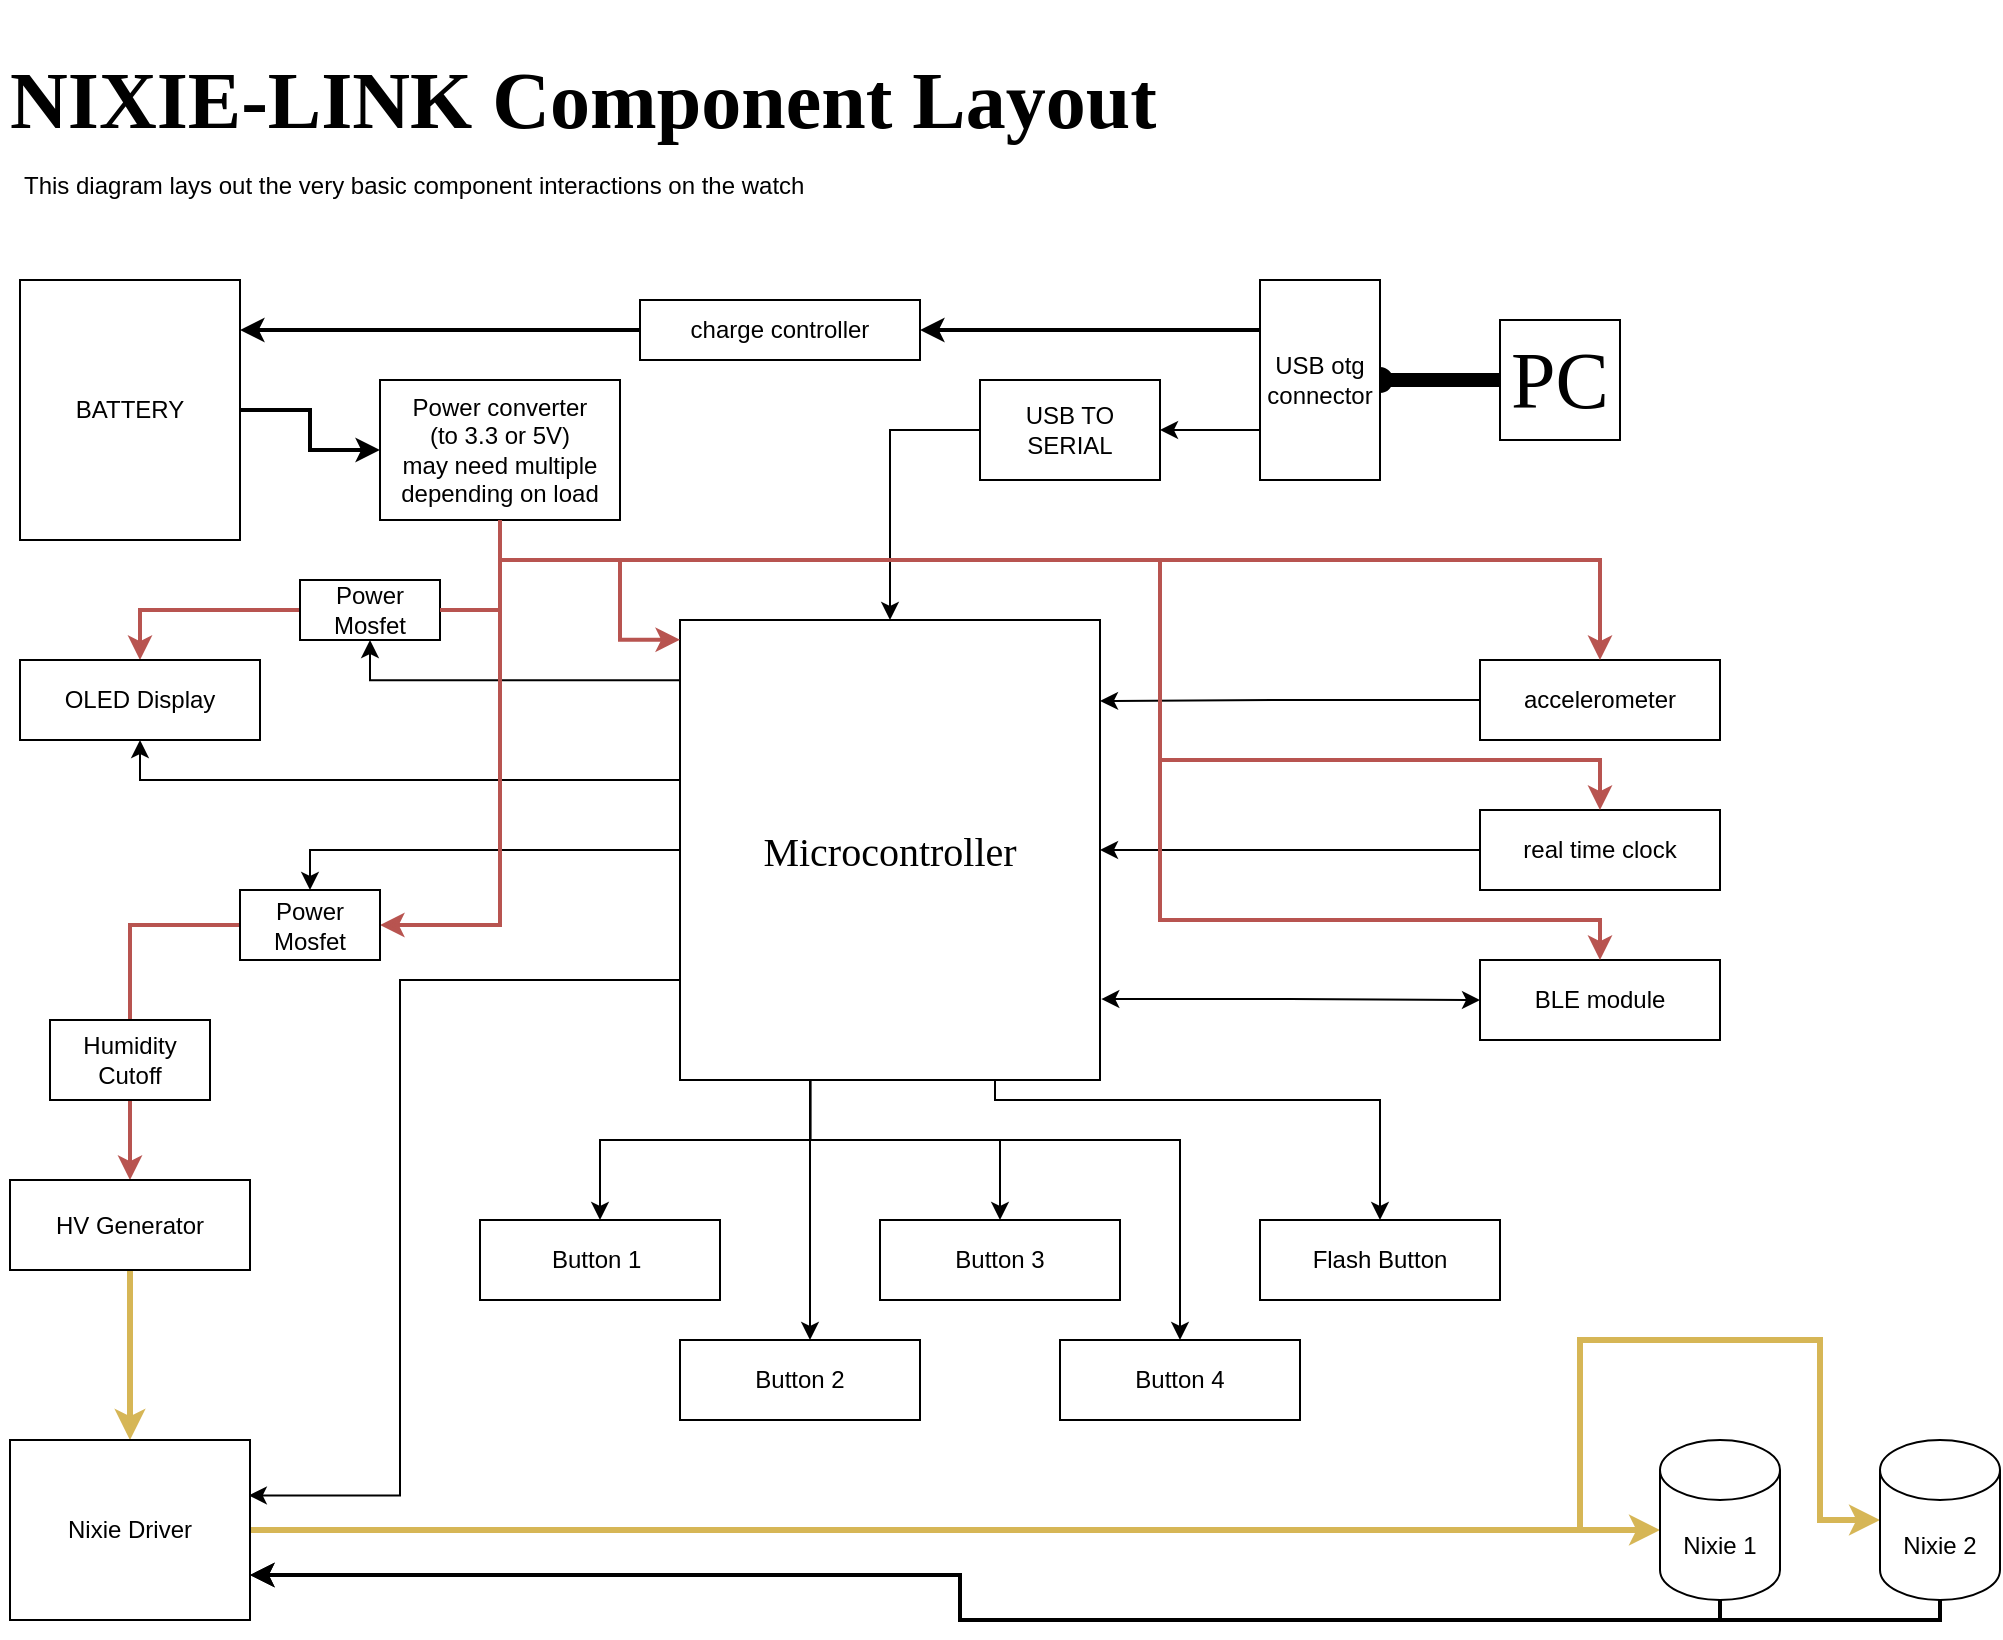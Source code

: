 <mxfile version="18.0.4" type="device"><diagram name="Page-1" id="42789a77-a242-8287-6e28-9cd8cfd52e62"><mxGraphModel dx="1185" dy="721" grid="1" gridSize="10" guides="1" tooltips="1" connect="1" arrows="1" fold="1" page="1" pageScale="1" pageWidth="1100" pageHeight="850" background="none" math="0" shadow="0"><root><mxCell id="0"/><mxCell id="1" parent="0"/><mxCell id="gAx1SZrgnEHqlZxqgFKj-1" value="&lt;h1 style=&quot;font-size: 40px;&quot;&gt;&lt;font&gt;NIXIE-LINK Component Layout&lt;/font&gt;&lt;/h1&gt;" style="text;html=1;strokeColor=none;fillColor=none;spacing=5;spacingTop=-20;whiteSpace=wrap;overflow=hidden;rounded=0;fontSize=40;fontFamily=Lucida Console;" parent="1" vertex="1"><mxGeometry x="10" y="10" width="760" height="80" as="geometry"/></mxCell><mxCell id="gAx1SZrgnEHqlZxqgFKj-21" style="edgeStyle=orthogonalEdgeStyle;rounded=0;orthogonalLoop=1;jettySize=auto;html=1;exitX=1.003;exitY=0.824;exitDx=0;exitDy=0;exitPerimeter=0;startArrow=classic;startFill=1;" parent="1" source="gAx1SZrgnEHqlZxqgFKj-2" target="gAx1SZrgnEHqlZxqgFKj-16" edge="1"><mxGeometry relative="1" as="geometry"/></mxCell><mxCell id="gAx1SZrgnEHqlZxqgFKj-37" style="edgeStyle=orthogonalEdgeStyle;rounded=0;orthogonalLoop=1;jettySize=auto;html=1;startArrow=none;startFill=0;strokeWidth=1;exitX=0.007;exitY=0.353;exitDx=0;exitDy=0;exitPerimeter=0;" parent="1" source="gAx1SZrgnEHqlZxqgFKj-2" target="gAx1SZrgnEHqlZxqgFKj-30" edge="1"><mxGeometry relative="1" as="geometry"><Array as="points"><mxPoint x="350" y="391"/><mxPoint x="350" y="390"/><mxPoint x="80" y="390"/></Array></mxGeometry></mxCell><mxCell id="gAx1SZrgnEHqlZxqgFKj-38" style="edgeStyle=orthogonalEdgeStyle;rounded=0;orthogonalLoop=1;jettySize=auto;html=1;entryX=0.5;entryY=1;entryDx=0;entryDy=0;startArrow=none;startFill=0;strokeWidth=1;exitX=0.001;exitY=0.131;exitDx=0;exitDy=0;exitPerimeter=0;" parent="1" source="gAx1SZrgnEHqlZxqgFKj-2" target="gAx1SZrgnEHqlZxqgFKj-32" edge="1"><mxGeometry relative="1" as="geometry"><Array as="points"><mxPoint x="195" y="340"/></Array></mxGeometry></mxCell><mxCell id="gAx1SZrgnEHqlZxqgFKj-53" style="edgeStyle=orthogonalEdgeStyle;rounded=0;orthogonalLoop=1;jettySize=auto;html=1;entryX=0.995;entryY=0.308;entryDx=0;entryDy=0;entryPerimeter=0;startArrow=none;startFill=0;strokeWidth=1;" parent="1" source="gAx1SZrgnEHqlZxqgFKj-2" target="gAx1SZrgnEHqlZxqgFKj-47" edge="1"><mxGeometry relative="1" as="geometry"><Array as="points"><mxPoint x="210" y="490"/><mxPoint x="210" y="748"/></Array></mxGeometry></mxCell><mxCell id="gAx1SZrgnEHqlZxqgFKj-57" style="edgeStyle=orthogonalEdgeStyle;rounded=0;orthogonalLoop=1;jettySize=auto;html=1;startArrow=none;startFill=0;strokeWidth=1;" parent="1" source="gAx1SZrgnEHqlZxqgFKj-2" target="gAx1SZrgnEHqlZxqgFKj-54" edge="1"><mxGeometry relative="1" as="geometry"><Array as="points"><mxPoint x="415" y="570"/><mxPoint x="310" y="570"/></Array></mxGeometry></mxCell><mxCell id="gAx1SZrgnEHqlZxqgFKj-58" style="edgeStyle=orthogonalEdgeStyle;rounded=0;orthogonalLoop=1;jettySize=auto;html=1;startArrow=none;startFill=0;strokeWidth=1;" parent="1" source="gAx1SZrgnEHqlZxqgFKj-2" target="gAx1SZrgnEHqlZxqgFKj-55" edge="1"><mxGeometry relative="1" as="geometry"><Array as="points"><mxPoint x="415" y="610"/><mxPoint x="415" y="610"/></Array></mxGeometry></mxCell><mxCell id="gAx1SZrgnEHqlZxqgFKj-59" style="edgeStyle=orthogonalEdgeStyle;rounded=0;orthogonalLoop=1;jettySize=auto;html=1;startArrow=none;startFill=0;strokeWidth=1;" parent="1" source="gAx1SZrgnEHqlZxqgFKj-2" target="gAx1SZrgnEHqlZxqgFKj-56" edge="1"><mxGeometry relative="1" as="geometry"><Array as="points"><mxPoint x="415" y="570"/><mxPoint x="510" y="570"/></Array></mxGeometry></mxCell><mxCell id="2cDgm83c4gRYyJYPgXyr-6" style="edgeStyle=orthogonalEdgeStyle;rounded=0;orthogonalLoop=1;jettySize=auto;html=1;entryX=0.5;entryY=0;entryDx=0;entryDy=0;fontFamily=Lucida Console;fontSize=40;" edge="1" parent="1" source="gAx1SZrgnEHqlZxqgFKj-2" target="gAx1SZrgnEHqlZxqgFKj-39"><mxGeometry relative="1" as="geometry"/></mxCell><mxCell id="2cDgm83c4gRYyJYPgXyr-10" style="edgeStyle=orthogonalEdgeStyle;rounded=0;orthogonalLoop=1;jettySize=auto;html=1;entryX=0.5;entryY=0;entryDx=0;entryDy=0;fontFamily=Lucida Console;fontSize=40;startArrow=none;startFill=0;endArrow=classic;endFill=1;strokeWidth=1;exitX=0.75;exitY=1;exitDx=0;exitDy=0;" edge="1" parent="1" source="gAx1SZrgnEHqlZxqgFKj-2" target="2cDgm83c4gRYyJYPgXyr-9"><mxGeometry relative="1" as="geometry"><Array as="points"><mxPoint x="507" y="550"/><mxPoint x="700" y="550"/></Array></mxGeometry></mxCell><mxCell id="gAx1SZrgnEHqlZxqgFKj-2" value="&lt;font face=&quot;Lucida Console&quot; style=&quot;font-size: 20px;&quot;&gt;Microcontroller&lt;/font&gt;" style="rounded=0;whiteSpace=wrap;html=1;" parent="1" vertex="1"><mxGeometry x="350" y="310" width="210" height="230" as="geometry"/></mxCell><mxCell id="gAx1SZrgnEHqlZxqgFKj-7" style="edgeStyle=orthogonalEdgeStyle;rounded=0;orthogonalLoop=1;jettySize=auto;html=1;exitX=0;exitY=0.5;exitDx=0;exitDy=0;" parent="1" source="gAx1SZrgnEHqlZxqgFKj-3" target="gAx1SZrgnEHqlZxqgFKj-2" edge="1"><mxGeometry relative="1" as="geometry"/></mxCell><mxCell id="gAx1SZrgnEHqlZxqgFKj-3" value="USB TO SERIAL" style="whiteSpace=wrap;html=1;imageAspect=1;" parent="1" vertex="1"><mxGeometry x="500" y="190" width="90" height="50" as="geometry"/></mxCell><mxCell id="gAx1SZrgnEHqlZxqgFKj-13" style="edgeStyle=orthogonalEdgeStyle;rounded=0;orthogonalLoop=1;jettySize=auto;html=1;entryX=1;entryY=0.176;entryDx=0;entryDy=0;entryPerimeter=0;" parent="1" source="gAx1SZrgnEHqlZxqgFKj-4" target="gAx1SZrgnEHqlZxqgFKj-2" edge="1"><mxGeometry relative="1" as="geometry"><mxPoint x="480" y="330" as="targetPoint"/></mxGeometry></mxCell><mxCell id="gAx1SZrgnEHqlZxqgFKj-4" value="accelerometer" style="whiteSpace=wrap;html=1;" parent="1" vertex="1"><mxGeometry x="750" y="330" width="120" height="40" as="geometry"/></mxCell><mxCell id="gAx1SZrgnEHqlZxqgFKj-6" style="edgeStyle=orthogonalEdgeStyle;rounded=0;orthogonalLoop=1;jettySize=auto;html=1;exitX=0;exitY=0.75;exitDx=0;exitDy=0;" parent="1" source="gAx1SZrgnEHqlZxqgFKj-5" target="gAx1SZrgnEHqlZxqgFKj-3" edge="1"><mxGeometry relative="1" as="geometry"/></mxCell><mxCell id="gAx1SZrgnEHqlZxqgFKj-28" style="edgeStyle=orthogonalEdgeStyle;rounded=0;orthogonalLoop=1;jettySize=auto;html=1;strokeWidth=2;exitX=0;exitY=0.25;exitDx=0;exitDy=0;" parent="1" source="gAx1SZrgnEHqlZxqgFKj-5" target="gAx1SZrgnEHqlZxqgFKj-10" edge="1"><mxGeometry relative="1" as="geometry"/></mxCell><mxCell id="2cDgm83c4gRYyJYPgXyr-7" style="edgeStyle=orthogonalEdgeStyle;rounded=0;orthogonalLoop=1;jettySize=auto;html=1;fontFamily=Lucida Console;fontSize=40;strokeWidth=7;endArrow=none;endFill=0;startArrow=oval;startFill=0;entryX=0;entryY=0.5;entryDx=0;entryDy=0;" edge="1" parent="1" source="gAx1SZrgnEHqlZxqgFKj-5" target="2cDgm83c4gRYyJYPgXyr-8"><mxGeometry relative="1" as="geometry"><mxPoint x="840" y="190" as="targetPoint"/></mxGeometry></mxCell><mxCell id="gAx1SZrgnEHqlZxqgFKj-5" value="USB otg connector" style="whiteSpace=wrap;html=1;" parent="1" vertex="1"><mxGeometry x="640" y="140" width="60" height="100" as="geometry"/></mxCell><mxCell id="gAx1SZrgnEHqlZxqgFKj-26" style="edgeStyle=orthogonalEdgeStyle;rounded=0;orthogonalLoop=1;jettySize=auto;html=1;strokeWidth=2;" parent="1" source="gAx1SZrgnEHqlZxqgFKj-8" target="gAx1SZrgnEHqlZxqgFKj-17" edge="1"><mxGeometry relative="1" as="geometry"/></mxCell><mxCell id="gAx1SZrgnEHqlZxqgFKj-8" value="BATTERY" style="whiteSpace=wrap;html=1;" parent="1" vertex="1"><mxGeometry x="20" y="140" width="110" height="130" as="geometry"/></mxCell><mxCell id="gAx1SZrgnEHqlZxqgFKj-27" style="edgeStyle=orthogonalEdgeStyle;rounded=0;orthogonalLoop=1;jettySize=auto;html=1;entryX=1;entryY=0.192;entryDx=0;entryDy=0;strokeWidth=2;entryPerimeter=0;" parent="1" source="gAx1SZrgnEHqlZxqgFKj-10" target="gAx1SZrgnEHqlZxqgFKj-8" edge="1"><mxGeometry relative="1" as="geometry"/></mxCell><mxCell id="gAx1SZrgnEHqlZxqgFKj-10" value="charge controller" style="rounded=0;whiteSpace=wrap;html=1;" parent="1" vertex="1"><mxGeometry x="330" y="150" width="140" height="30" as="geometry"/></mxCell><mxCell id="gAx1SZrgnEHqlZxqgFKj-15" style="edgeStyle=orthogonalEdgeStyle;rounded=0;orthogonalLoop=1;jettySize=auto;html=1;entryX=1;entryY=0.5;entryDx=0;entryDy=0;" parent="1" source="gAx1SZrgnEHqlZxqgFKj-14" target="gAx1SZrgnEHqlZxqgFKj-2" edge="1"><mxGeometry relative="1" as="geometry"/></mxCell><mxCell id="gAx1SZrgnEHqlZxqgFKj-14" value="real time clock" style="whiteSpace=wrap;html=1;" parent="1" vertex="1"><mxGeometry x="750" y="405" width="120" height="40" as="geometry"/></mxCell><mxCell id="gAx1SZrgnEHqlZxqgFKj-16" value="BLE module" style="whiteSpace=wrap;html=1;" parent="1" vertex="1"><mxGeometry x="750" y="480" width="120" height="40" as="geometry"/></mxCell><mxCell id="gAx1SZrgnEHqlZxqgFKj-23" style="edgeStyle=orthogonalEdgeStyle;rounded=0;orthogonalLoop=1;jettySize=auto;html=1;fillColor=#f8cecc;strokeColor=#b85450;strokeWidth=2;" parent="1" source="gAx1SZrgnEHqlZxqgFKj-17" target="gAx1SZrgnEHqlZxqgFKj-4" edge="1"><mxGeometry relative="1" as="geometry"><Array as="points"><mxPoint x="260" y="280"/><mxPoint x="810" y="280"/></Array></mxGeometry></mxCell><mxCell id="gAx1SZrgnEHqlZxqgFKj-24" style="edgeStyle=orthogonalEdgeStyle;rounded=0;orthogonalLoop=1;jettySize=auto;html=1;fillColor=#f8cecc;strokeColor=#b85450;strokeWidth=2;entryX=0.5;entryY=0;entryDx=0;entryDy=0;" parent="1" source="gAx1SZrgnEHqlZxqgFKj-17" target="gAx1SZrgnEHqlZxqgFKj-14" edge="1"><mxGeometry relative="1" as="geometry"><Array as="points"><mxPoint x="260" y="280"/><mxPoint x="590" y="280"/><mxPoint x="590" y="380"/><mxPoint x="810" y="380"/></Array></mxGeometry></mxCell><mxCell id="gAx1SZrgnEHqlZxqgFKj-25" style="edgeStyle=orthogonalEdgeStyle;rounded=0;orthogonalLoop=1;jettySize=auto;html=1;entryX=0;entryY=0.043;entryDx=0;entryDy=0;fillColor=#f8cecc;strokeColor=#b85450;strokeWidth=2;entryPerimeter=0;" parent="1" source="gAx1SZrgnEHqlZxqgFKj-17" target="gAx1SZrgnEHqlZxqgFKj-2" edge="1"><mxGeometry relative="1" as="geometry"><Array as="points"><mxPoint x="260" y="280"/><mxPoint x="320" y="280"/><mxPoint x="320" y="320"/></Array></mxGeometry></mxCell><mxCell id="gAx1SZrgnEHqlZxqgFKj-29" style="edgeStyle=orthogonalEdgeStyle;rounded=0;orthogonalLoop=1;jettySize=auto;html=1;entryX=0.5;entryY=0;entryDx=0;entryDy=0;strokeWidth=2;fillColor=#f8cecc;strokeColor=#b85450;" parent="1" source="gAx1SZrgnEHqlZxqgFKj-17" target="gAx1SZrgnEHqlZxqgFKj-16" edge="1"><mxGeometry relative="1" as="geometry"><Array as="points"><mxPoint x="260" y="280"/><mxPoint x="590" y="280"/><mxPoint x="590" y="460"/><mxPoint x="810" y="460"/></Array></mxGeometry></mxCell><mxCell id="gAx1SZrgnEHqlZxqgFKj-31" style="edgeStyle=orthogonalEdgeStyle;rounded=0;orthogonalLoop=1;jettySize=auto;html=1;startArrow=none;startFill=0;strokeWidth=2;fillColor=#f8cecc;strokeColor=#b85450;entryX=0.5;entryY=0;entryDx=0;entryDy=0;exitX=0;exitY=0.5;exitDx=0;exitDy=0;" parent="1" source="gAx1SZrgnEHqlZxqgFKj-32" target="gAx1SZrgnEHqlZxqgFKj-30" edge="1"><mxGeometry relative="1" as="geometry"><Array as="points"><mxPoint x="80" y="305"/></Array></mxGeometry></mxCell><mxCell id="gAx1SZrgnEHqlZxqgFKj-44" style="edgeStyle=orthogonalEdgeStyle;rounded=0;orthogonalLoop=1;jettySize=auto;html=1;entryX=1;entryY=0.5;entryDx=0;entryDy=0;startArrow=none;startFill=0;strokeWidth=2;fillColor=#f8cecc;strokeColor=#b85450;" parent="1" source="gAx1SZrgnEHqlZxqgFKj-17" target="gAx1SZrgnEHqlZxqgFKj-39" edge="1"><mxGeometry relative="1" as="geometry"/></mxCell><mxCell id="gAx1SZrgnEHqlZxqgFKj-17" value="Power converter&lt;br&gt;(to 3.3 or 5V)&lt;br&gt;may need multiple&lt;br&gt;depending on load" style="rounded=0;whiteSpace=wrap;html=1;" parent="1" vertex="1"><mxGeometry x="200" y="190" width="120" height="70" as="geometry"/></mxCell><mxCell id="gAx1SZrgnEHqlZxqgFKj-30" value="OLED Display" style="rounded=0;whiteSpace=wrap;html=1;" parent="1" vertex="1"><mxGeometry x="20" y="330" width="120" height="40" as="geometry"/></mxCell><mxCell id="gAx1SZrgnEHqlZxqgFKj-32" value="Power Mosfet" style="rounded=0;whiteSpace=wrap;html=1;" parent="1" vertex="1"><mxGeometry x="160" y="290" width="70" height="30" as="geometry"/></mxCell><mxCell id="gAx1SZrgnEHqlZxqgFKj-33" value="" style="edgeStyle=orthogonalEdgeStyle;rounded=0;orthogonalLoop=1;jettySize=auto;html=1;startArrow=none;startFill=0;strokeWidth=2;fillColor=#f8cecc;strokeColor=#b85450;endArrow=none;entryX=1;entryY=0.5;entryDx=0;entryDy=0;" parent="1" source="gAx1SZrgnEHqlZxqgFKj-17" target="gAx1SZrgnEHqlZxqgFKj-32" edge="1"><mxGeometry relative="1" as="geometry"><mxPoint x="260" y="260" as="sourcePoint"/><mxPoint x="200" y="280" as="targetPoint"/><Array as="points"><mxPoint x="260" y="305"/></Array></mxGeometry></mxCell><mxCell id="gAx1SZrgnEHqlZxqgFKj-46" style="edgeStyle=orthogonalEdgeStyle;rounded=0;orthogonalLoop=1;jettySize=auto;html=1;startArrow=none;startFill=0;strokeWidth=2;fillColor=#f8cecc;strokeColor=#b85450;exitX=0;exitY=0.5;exitDx=0;exitDy=0;" parent="1" source="gAx1SZrgnEHqlZxqgFKj-39" target="gAx1SZrgnEHqlZxqgFKj-45" edge="1"><mxGeometry relative="1" as="geometry"><Array as="points"><mxPoint x="75" y="463"/></Array></mxGeometry></mxCell><mxCell id="gAx1SZrgnEHqlZxqgFKj-39" value="Power Mosfet" style="rounded=0;whiteSpace=wrap;html=1;" parent="1" vertex="1"><mxGeometry x="130" y="445" width="70" height="35" as="geometry"/></mxCell><mxCell id="gAx1SZrgnEHqlZxqgFKj-48" style="edgeStyle=orthogonalEdgeStyle;rounded=0;orthogonalLoop=1;jettySize=auto;html=1;entryX=0.5;entryY=0;entryDx=0;entryDy=0;startArrow=none;startFill=0;strokeWidth=3;fillColor=#fff2cc;strokeColor=#d6b656;" parent="1" source="gAx1SZrgnEHqlZxqgFKj-45" target="gAx1SZrgnEHqlZxqgFKj-47" edge="1"><mxGeometry relative="1" as="geometry"/></mxCell><mxCell id="gAx1SZrgnEHqlZxqgFKj-45" value="HV Generator" style="rounded=0;whiteSpace=wrap;html=1;" parent="1" vertex="1"><mxGeometry x="15" y="590" width="120" height="45" as="geometry"/></mxCell><mxCell id="gAx1SZrgnEHqlZxqgFKj-51" style="edgeStyle=orthogonalEdgeStyle;rounded=0;orthogonalLoop=1;jettySize=auto;html=1;startArrow=none;startFill=0;strokeWidth=3;fillColor=#fff2cc;strokeColor=#d6b656;" parent="1" source="gAx1SZrgnEHqlZxqgFKj-47" target="gAx1SZrgnEHqlZxqgFKj-49" edge="1"><mxGeometry relative="1" as="geometry"><Array as="points"><mxPoint x="750" y="765"/><mxPoint x="750" y="765"/></Array></mxGeometry></mxCell><mxCell id="gAx1SZrgnEHqlZxqgFKj-52" style="edgeStyle=orthogonalEdgeStyle;rounded=0;orthogonalLoop=1;jettySize=auto;html=1;entryX=0;entryY=0.5;entryDx=0;entryDy=0;entryPerimeter=0;startArrow=none;startFill=0;strokeWidth=3;fillColor=#fff2cc;strokeColor=#d6b656;" parent="1" source="gAx1SZrgnEHqlZxqgFKj-47" target="gAx1SZrgnEHqlZxqgFKj-50" edge="1"><mxGeometry relative="1" as="geometry"><Array as="points"><mxPoint x="800" y="765"/><mxPoint x="800" y="670"/><mxPoint x="920" y="670"/><mxPoint x="920" y="760"/></Array></mxGeometry></mxCell><mxCell id="gAx1SZrgnEHqlZxqgFKj-47" value="Nixie Driver" style="rounded=0;whiteSpace=wrap;html=1;" parent="1" vertex="1"><mxGeometry x="15" y="720" width="120" height="90" as="geometry"/></mxCell><mxCell id="2cDgm83c4gRYyJYPgXyr-11" style="edgeStyle=orthogonalEdgeStyle;rounded=0;orthogonalLoop=1;jettySize=auto;html=1;entryX=1;entryY=0.75;entryDx=0;entryDy=0;fontFamily=Lucida Console;fontSize=40;startArrow=none;startFill=0;endArrow=classic;endFill=1;strokeWidth=2;" edge="1" parent="1" source="gAx1SZrgnEHqlZxqgFKj-49" target="gAx1SZrgnEHqlZxqgFKj-47"><mxGeometry relative="1" as="geometry"><Array as="points"><mxPoint x="870" y="810"/><mxPoint x="490" y="810"/><mxPoint x="490" y="788"/></Array></mxGeometry></mxCell><mxCell id="gAx1SZrgnEHqlZxqgFKj-49" value="Nixie 1" style="shape=cylinder3;whiteSpace=wrap;html=1;boundedLbl=1;backgroundOutline=1;size=15;" parent="1" vertex="1"><mxGeometry x="840" y="720" width="60" height="80" as="geometry"/></mxCell><mxCell id="2cDgm83c4gRYyJYPgXyr-12" style="edgeStyle=orthogonalEdgeStyle;rounded=0;orthogonalLoop=1;jettySize=auto;html=1;entryX=1;entryY=0.75;entryDx=0;entryDy=0;fontFamily=Lucida Console;fontSize=40;startArrow=none;startFill=0;endArrow=classic;endFill=1;strokeWidth=2;" edge="1" parent="1" source="gAx1SZrgnEHqlZxqgFKj-50" target="gAx1SZrgnEHqlZxqgFKj-47"><mxGeometry relative="1" as="geometry"><Array as="points"><mxPoint x="980" y="810"/><mxPoint x="490" y="810"/><mxPoint x="490" y="787"/></Array></mxGeometry></mxCell><mxCell id="gAx1SZrgnEHqlZxqgFKj-50" value="Nixie 2" style="shape=cylinder3;whiteSpace=wrap;html=1;boundedLbl=1;backgroundOutline=1;size=15;" parent="1" vertex="1"><mxGeometry x="950" y="720" width="60" height="80" as="geometry"/></mxCell><mxCell id="gAx1SZrgnEHqlZxqgFKj-54" value="Button 1&amp;nbsp;" style="whiteSpace=wrap;html=1;" parent="1" vertex="1"><mxGeometry x="250" y="610" width="120" height="40" as="geometry"/></mxCell><mxCell id="gAx1SZrgnEHqlZxqgFKj-55" value="Button 2" style="whiteSpace=wrap;html=1;" parent="1" vertex="1"><mxGeometry x="350" y="670" width="120" height="40" as="geometry"/></mxCell><mxCell id="gAx1SZrgnEHqlZxqgFKj-56" value="Button 3" style="whiteSpace=wrap;html=1;" parent="1" vertex="1"><mxGeometry x="450" y="610" width="120" height="40" as="geometry"/></mxCell><mxCell id="2cDgm83c4gRYyJYPgXyr-1" value="&lt;span style=&quot;font-size: 12px;&quot;&gt;This diagram lays out the very basic component interactions on the watch&lt;/span&gt;" style="text;html=1;strokeColor=none;fillColor=none;align=left;verticalAlign=middle;whiteSpace=wrap;rounded=0;fontSize=34;" vertex="1" parent="1"><mxGeometry x="20" y="70" width="530" height="30" as="geometry"/></mxCell><mxCell id="2cDgm83c4gRYyJYPgXyr-2" value="Button 4" style="whiteSpace=wrap;html=1;" vertex="1" parent="1"><mxGeometry x="540" y="670" width="120" height="40" as="geometry"/></mxCell><mxCell id="2cDgm83c4gRYyJYPgXyr-4" style="edgeStyle=orthogonalEdgeStyle;rounded=0;orthogonalLoop=1;jettySize=auto;html=1;startArrow=none;startFill=0;strokeWidth=1;entryX=0.5;entryY=0;entryDx=0;entryDy=0;exitX=0.311;exitY=1.001;exitDx=0;exitDy=0;exitPerimeter=0;" edge="1" parent="1" source="gAx1SZrgnEHqlZxqgFKj-2" target="2cDgm83c4gRYyJYPgXyr-2"><mxGeometry relative="1" as="geometry"><Array as="points"><mxPoint x="415" y="570"/><mxPoint x="600" y="570"/></Array><mxPoint x="425" y="550" as="sourcePoint"/><mxPoint x="520.034" y="620" as="targetPoint"/></mxGeometry></mxCell><mxCell id="2cDgm83c4gRYyJYPgXyr-5" value="Humidity Cutoff" style="rounded=0;whiteSpace=wrap;html=1;" vertex="1" parent="1"><mxGeometry x="35" y="510" width="80" height="40" as="geometry"/></mxCell><mxCell id="2cDgm83c4gRYyJYPgXyr-8" value="PC" style="rounded=0;whiteSpace=wrap;html=1;fontFamily=Lucida Console;fontSize=40;" vertex="1" parent="1"><mxGeometry x="760" y="160" width="60" height="60" as="geometry"/></mxCell><mxCell id="2cDgm83c4gRYyJYPgXyr-9" value="Flash Button" style="whiteSpace=wrap;html=1;" vertex="1" parent="1"><mxGeometry x="640" y="610" width="120" height="40" as="geometry"/></mxCell></root></mxGraphModel></diagram></mxfile>